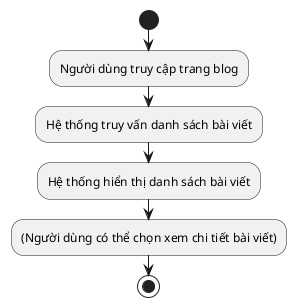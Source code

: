 @startuml   
start
:Người dùng truy cập trang blog;
:Hệ thống truy vấn danh sách bài viết;
:Hệ thống hiển thị danh sách bài viết;
:(Người dùng có thể chọn xem chi tiết bài viết);
stop
@enduml 
